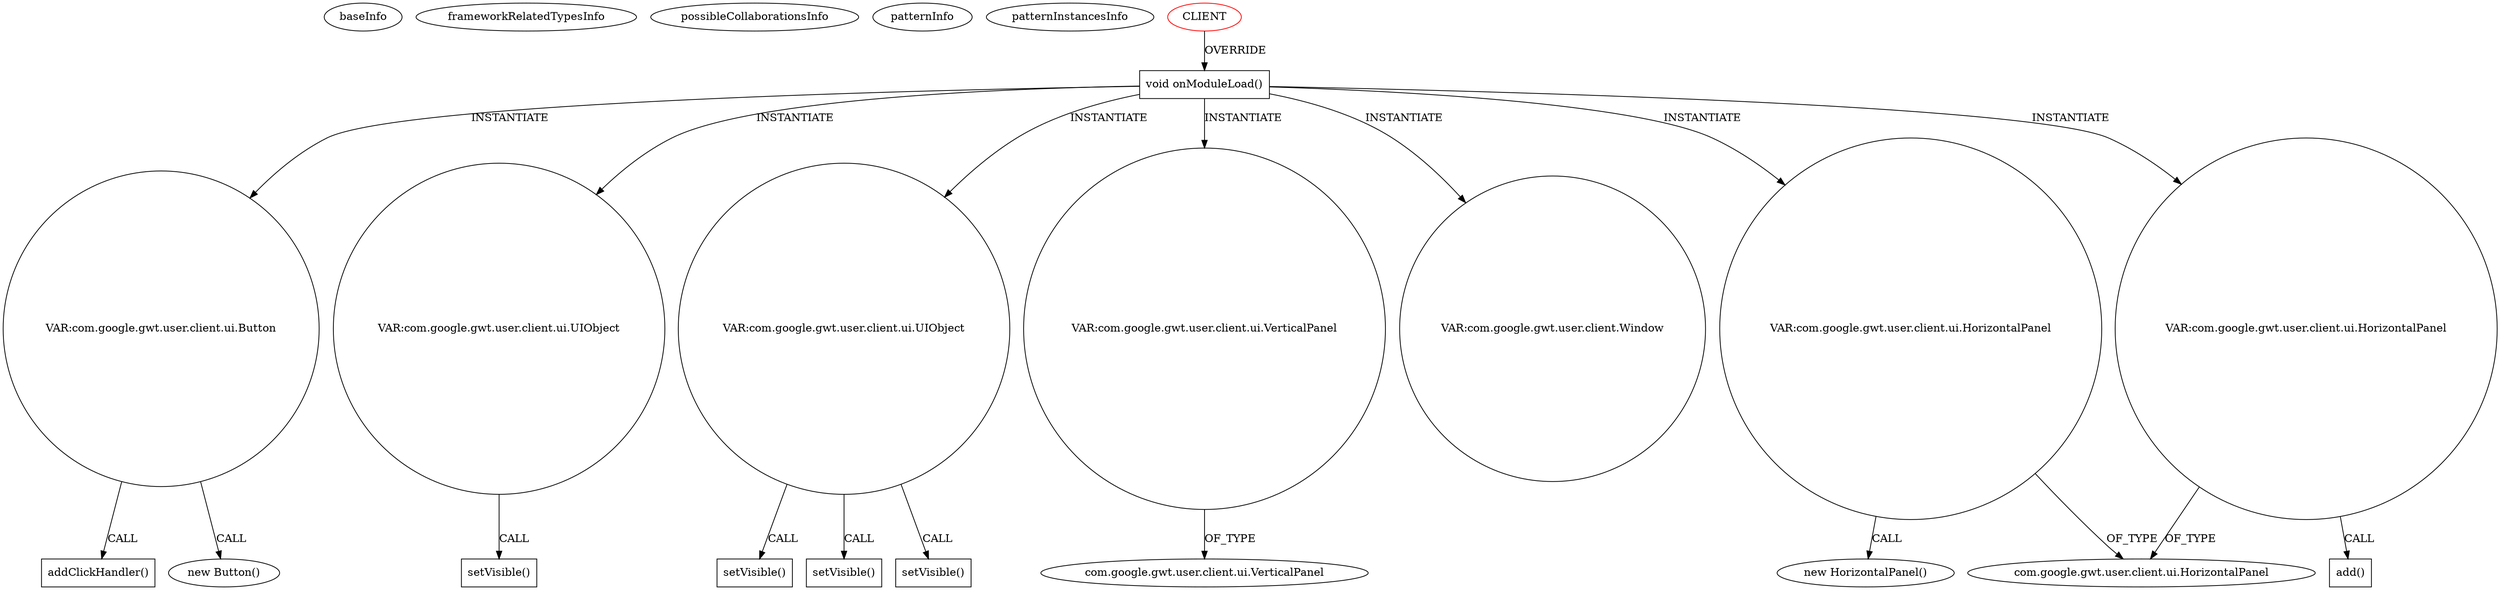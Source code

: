 digraph {
baseInfo[graphId=156,category="pattern",isAnonymous=false,possibleRelation=false]
frameworkRelatedTypesInfo[]
possibleCollaborationsInfo[]
patternInfo[frequency=2.0,patternRootClient=0]
patternInstancesInfo[0="Christian-Achilli-ropasci~/Christian-Achilli-ropasci/ropasci-master/Rock-Paper-Scissor/src/main/java/com/chris/interview/client/RopasciGame.java~RopasciGame~82",1="Max-Hailperin-MessageBoard~/Max-Hailperin-MessageBoard/MessageBoard-master/MessageBoard/src/edu/gac/mcs270/messageboard/client/MessageBoard.java~MessageBoard~324"]
49[label="new Button()",vertexType="CONSTRUCTOR_CALL",isFrameworkType=false]
50[label="VAR:com.google.gwt.user.client.ui.Button",vertexType="VARIABLE_EXPRESION",isFrameworkType=false,shape=circle]
99[label="addClickHandler()",vertexType="INSIDE_CALL",isFrameworkType=false,shape=box]
8[label="void onModuleLoad()",vertexType="OVERRIDING_METHOD_DECLARATION",isFrameworkType=false,shape=box]
0[label="CLIENT",vertexType="ROOT_CLIENT_CLASS_DECLARATION",isFrameworkType=false,color=red]
72[label="VAR:com.google.gwt.user.client.ui.UIObject",vertexType="VARIABLE_EXPRESION",isFrameworkType=false,shape=circle]
78[label="VAR:com.google.gwt.user.client.ui.UIObject",vertexType="VARIABLE_EXPRESION",isFrameworkType=false,shape=circle]
79[label="setVisible()",vertexType="INSIDE_CALL",isFrameworkType=false,shape=box]
113[label="setVisible()",vertexType="INSIDE_CALL",isFrameworkType=false,shape=box]
73[label="setVisible()",vertexType="INSIDE_CALL",isFrameworkType=false,shape=box]
147[label="setVisible()",vertexType="INSIDE_CALL",isFrameworkType=false,shape=box]
88[label="VAR:com.google.gwt.user.client.ui.VerticalPanel",vertexType="VARIABLE_EXPRESION",isFrameworkType=false,shape=circle]
5[label="com.google.gwt.user.client.ui.VerticalPanel",vertexType="FRAMEWORK_CLASS_TYPE",isFrameworkType=false]
122[label="VAR:com.google.gwt.user.client.Window",vertexType="VARIABLE_EXPRESION",isFrameworkType=false,shape=circle]
16[label="VAR:com.google.gwt.user.client.ui.HorizontalPanel",vertexType="VARIABLE_EXPRESION",isFrameworkType=false,shape=circle]
17[label="com.google.gwt.user.client.ui.HorizontalPanel",vertexType="FRAMEWORK_CLASS_TYPE",isFrameworkType=false]
65[label="VAR:com.google.gwt.user.client.ui.HorizontalPanel",vertexType="VARIABLE_EXPRESION",isFrameworkType=false,shape=circle]
15[label="new HorizontalPanel()",vertexType="CONSTRUCTOR_CALL",isFrameworkType=false]
82[label="add()",vertexType="INSIDE_CALL",isFrameworkType=false,shape=box]
78->147[label="CALL"]
0->8[label="OVERRIDE"]
72->73[label="CALL"]
16->15[label="CALL"]
8->78[label="INSTANTIATE"]
88->5[label="OF_TYPE"]
8->16[label="INSTANTIATE"]
8->88[label="INSTANTIATE"]
8->50[label="INSTANTIATE"]
50->99[label="CALL"]
8->122[label="INSTANTIATE"]
16->17[label="OF_TYPE"]
78->113[label="CALL"]
65->17[label="OF_TYPE"]
8->65[label="INSTANTIATE"]
8->72[label="INSTANTIATE"]
50->49[label="CALL"]
78->79[label="CALL"]
65->82[label="CALL"]
}
